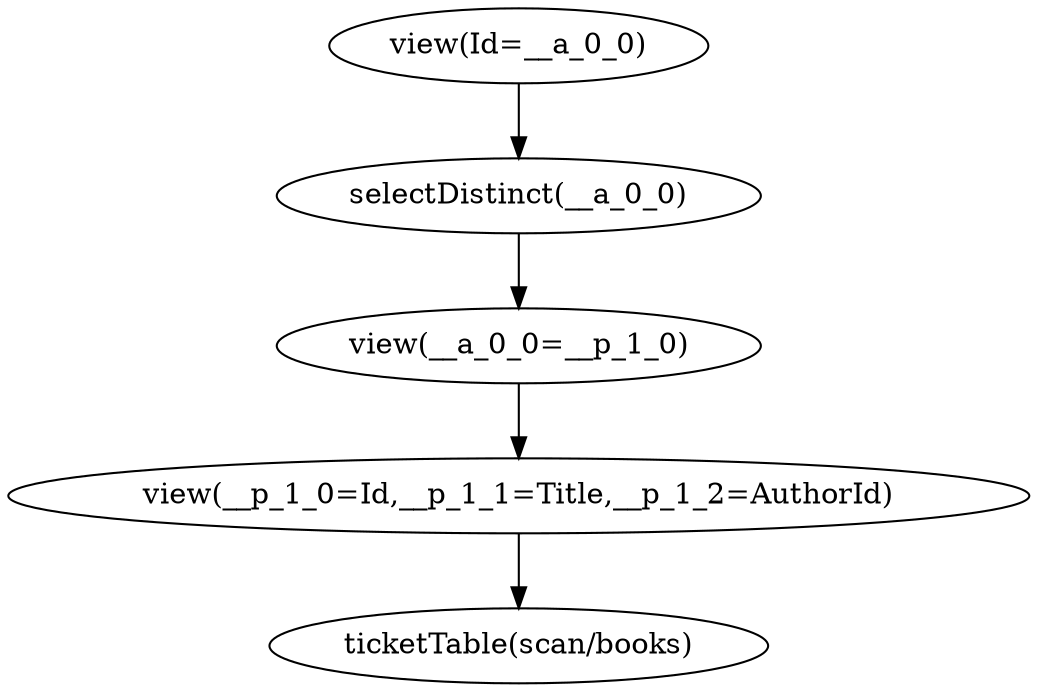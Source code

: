digraph {
"op_0" ["label"="ticketTable(scan/books)"]
"op_1" ["label"="view(__p_1_0=Id,__p_1_1=Title,__p_1_2=AuthorId)"]
"op_2" ["label"="view(__a_0_0=__p_1_0)"]
"op_3" ["label"="selectDistinct(__a_0_0)"]
"op_4" ["label"="view(Id=__a_0_0)"]
"op_1" -> "op_0"
"op_2" -> "op_1"
"op_3" -> "op_2"
"op_4" -> "op_3"
}